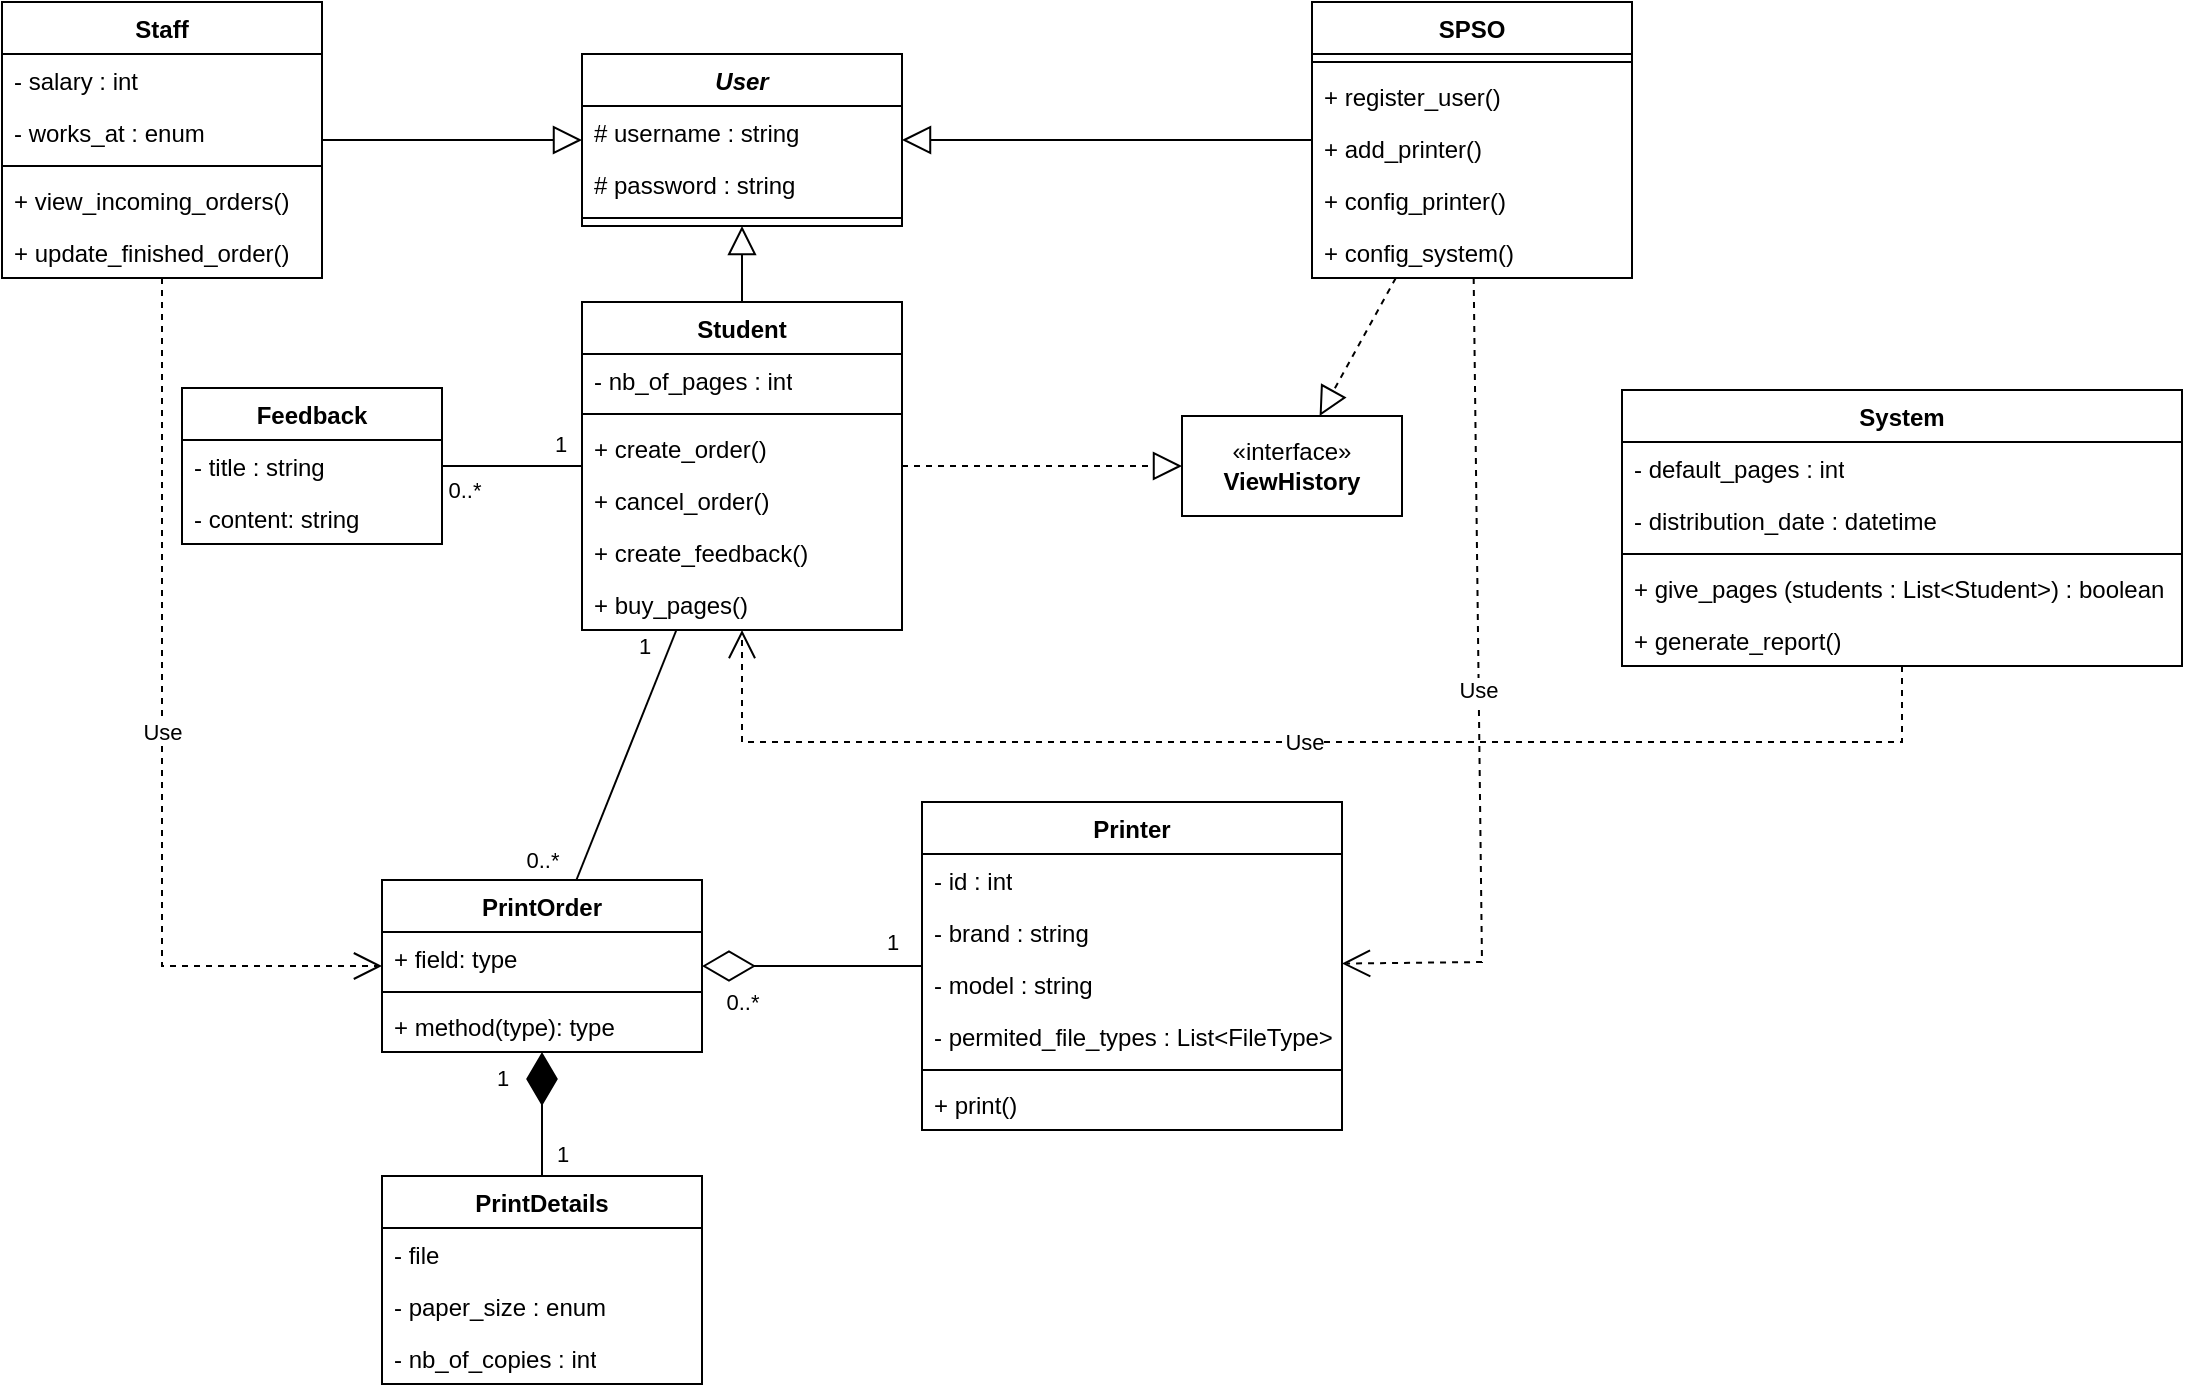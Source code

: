<mxfile version="24.8.0">
  <diagram name="Page-1" id="QpV_ZBCgFkbM0LbAUGHG">
    <mxGraphModel dx="2232" dy="1901" grid="1" gridSize="10" guides="1" tooltips="1" connect="1" arrows="1" fold="1" page="1" pageScale="1" pageWidth="827" pageHeight="1169" math="0" shadow="0">
      <root>
        <mxCell id="0" />
        <mxCell id="1" parent="0" />
        <mxCell id="NedjOIEYQv4imYiZ1fh6-1" value="&lt;i&gt;User&lt;/i&gt;" style="swimlane;fontStyle=1;align=center;verticalAlign=top;childLayout=stackLayout;horizontal=1;startSize=26;horizontalStack=0;resizeParent=1;resizeParentMax=0;resizeLast=0;collapsible=1;marginBottom=0;whiteSpace=wrap;html=1;" vertex="1" parent="1">
          <mxGeometry x="230" y="6" width="160" height="86" as="geometry" />
        </mxCell>
        <mxCell id="NedjOIEYQv4imYiZ1fh6-2" value="# username : string" style="text;strokeColor=none;fillColor=none;align=left;verticalAlign=top;spacingLeft=4;spacingRight=4;overflow=hidden;rotatable=0;points=[[0,0.5],[1,0.5]];portConstraint=eastwest;whiteSpace=wrap;html=1;" vertex="1" parent="NedjOIEYQv4imYiZ1fh6-1">
          <mxGeometry y="26" width="160" height="26" as="geometry" />
        </mxCell>
        <mxCell id="NedjOIEYQv4imYiZ1fh6-54" value="# password : string" style="text;strokeColor=none;fillColor=none;align=left;verticalAlign=top;spacingLeft=4;spacingRight=4;overflow=hidden;rotatable=0;points=[[0,0.5],[1,0.5]];portConstraint=eastwest;whiteSpace=wrap;html=1;" vertex="1" parent="NedjOIEYQv4imYiZ1fh6-1">
          <mxGeometry y="52" width="160" height="26" as="geometry" />
        </mxCell>
        <mxCell id="NedjOIEYQv4imYiZ1fh6-3" value="" style="line;strokeWidth=1;fillColor=none;align=left;verticalAlign=middle;spacingTop=-1;spacingLeft=3;spacingRight=3;rotatable=0;labelPosition=right;points=[];portConstraint=eastwest;strokeColor=inherit;" vertex="1" parent="NedjOIEYQv4imYiZ1fh6-1">
          <mxGeometry y="78" width="160" height="8" as="geometry" />
        </mxCell>
        <mxCell id="NedjOIEYQv4imYiZ1fh6-9" value="Student" style="swimlane;fontStyle=1;align=center;verticalAlign=top;childLayout=stackLayout;horizontal=1;startSize=26;horizontalStack=0;resizeParent=1;resizeParentMax=0;resizeLast=0;collapsible=1;marginBottom=0;whiteSpace=wrap;html=1;" vertex="1" parent="1">
          <mxGeometry x="230" y="130" width="160" height="164" as="geometry" />
        </mxCell>
        <mxCell id="NedjOIEYQv4imYiZ1fh6-10" value="- nb_of_pages : int" style="text;strokeColor=none;fillColor=none;align=left;verticalAlign=top;spacingLeft=4;spacingRight=4;overflow=hidden;rotatable=0;points=[[0,0.5],[1,0.5]];portConstraint=eastwest;whiteSpace=wrap;html=1;" vertex="1" parent="NedjOIEYQv4imYiZ1fh6-9">
          <mxGeometry y="26" width="160" height="26" as="geometry" />
        </mxCell>
        <mxCell id="NedjOIEYQv4imYiZ1fh6-11" value="" style="line;strokeWidth=1;fillColor=none;align=left;verticalAlign=middle;spacingTop=-1;spacingLeft=3;spacingRight=3;rotatable=0;labelPosition=right;points=[];portConstraint=eastwest;strokeColor=inherit;" vertex="1" parent="NedjOIEYQv4imYiZ1fh6-9">
          <mxGeometry y="52" width="160" height="8" as="geometry" />
        </mxCell>
        <mxCell id="NedjOIEYQv4imYiZ1fh6-12" value="+ create_order()" style="text;strokeColor=none;fillColor=none;align=left;verticalAlign=top;spacingLeft=4;spacingRight=4;overflow=hidden;rotatable=0;points=[[0,0.5],[1,0.5]];portConstraint=eastwest;whiteSpace=wrap;html=1;" vertex="1" parent="NedjOIEYQv4imYiZ1fh6-9">
          <mxGeometry y="60" width="160" height="26" as="geometry" />
        </mxCell>
        <mxCell id="NedjOIEYQv4imYiZ1fh6-91" value="+ cancel_order()" style="text;strokeColor=none;fillColor=none;align=left;verticalAlign=top;spacingLeft=4;spacingRight=4;overflow=hidden;rotatable=0;points=[[0,0.5],[1,0.5]];portConstraint=eastwest;whiteSpace=wrap;html=1;" vertex="1" parent="NedjOIEYQv4imYiZ1fh6-9">
          <mxGeometry y="86" width="160" height="26" as="geometry" />
        </mxCell>
        <mxCell id="NedjOIEYQv4imYiZ1fh6-113" value="+ create_feedback()" style="text;strokeColor=none;fillColor=none;align=left;verticalAlign=top;spacingLeft=4;spacingRight=4;overflow=hidden;rotatable=0;points=[[0,0.5],[1,0.5]];portConstraint=eastwest;whiteSpace=wrap;html=1;" vertex="1" parent="NedjOIEYQv4imYiZ1fh6-9">
          <mxGeometry y="112" width="160" height="26" as="geometry" />
        </mxCell>
        <mxCell id="NedjOIEYQv4imYiZ1fh6-114" value="+ buy_pages()" style="text;strokeColor=none;fillColor=none;align=left;verticalAlign=top;spacingLeft=4;spacingRight=4;overflow=hidden;rotatable=0;points=[[0,0.5],[1,0.5]];portConstraint=eastwest;whiteSpace=wrap;html=1;" vertex="1" parent="NedjOIEYQv4imYiZ1fh6-9">
          <mxGeometry y="138" width="160" height="26" as="geometry" />
        </mxCell>
        <mxCell id="NedjOIEYQv4imYiZ1fh6-13" value="Staff" style="swimlane;fontStyle=1;align=center;verticalAlign=top;childLayout=stackLayout;horizontal=1;startSize=26;horizontalStack=0;resizeParent=1;resizeParentMax=0;resizeLast=0;collapsible=1;marginBottom=0;whiteSpace=wrap;html=1;" vertex="1" parent="1">
          <mxGeometry x="-60" y="-20" width="160" height="138" as="geometry" />
        </mxCell>
        <mxCell id="NedjOIEYQv4imYiZ1fh6-14" value="- salary : int" style="text;strokeColor=none;fillColor=none;align=left;verticalAlign=top;spacingLeft=4;spacingRight=4;overflow=hidden;rotatable=0;points=[[0,0.5],[1,0.5]];portConstraint=eastwest;whiteSpace=wrap;html=1;" vertex="1" parent="NedjOIEYQv4imYiZ1fh6-13">
          <mxGeometry y="26" width="160" height="26" as="geometry" />
        </mxCell>
        <mxCell id="NedjOIEYQv4imYiZ1fh6-59" value="- works_at : enum" style="text;strokeColor=none;fillColor=none;align=left;verticalAlign=top;spacingLeft=4;spacingRight=4;overflow=hidden;rotatable=0;points=[[0,0.5],[1,0.5]];portConstraint=eastwest;whiteSpace=wrap;html=1;" vertex="1" parent="NedjOIEYQv4imYiZ1fh6-13">
          <mxGeometry y="52" width="160" height="26" as="geometry" />
        </mxCell>
        <mxCell id="NedjOIEYQv4imYiZ1fh6-15" value="" style="line;strokeWidth=1;fillColor=none;align=left;verticalAlign=middle;spacingTop=-1;spacingLeft=3;spacingRight=3;rotatable=0;labelPosition=right;points=[];portConstraint=eastwest;strokeColor=inherit;" vertex="1" parent="NedjOIEYQv4imYiZ1fh6-13">
          <mxGeometry y="78" width="160" height="8" as="geometry" />
        </mxCell>
        <mxCell id="NedjOIEYQv4imYiZ1fh6-112" value="+ view_incoming_orders()" style="text;strokeColor=none;fillColor=none;align=left;verticalAlign=top;spacingLeft=4;spacingRight=4;overflow=hidden;rotatable=0;points=[[0,0.5],[1,0.5]];portConstraint=eastwest;whiteSpace=wrap;html=1;" vertex="1" parent="NedjOIEYQv4imYiZ1fh6-13">
          <mxGeometry y="86" width="160" height="26" as="geometry" />
        </mxCell>
        <mxCell id="NedjOIEYQv4imYiZ1fh6-16" value="+ update_finished_order()" style="text;strokeColor=none;fillColor=none;align=left;verticalAlign=top;spacingLeft=4;spacingRight=4;overflow=hidden;rotatable=0;points=[[0,0.5],[1,0.5]];portConstraint=eastwest;whiteSpace=wrap;html=1;" vertex="1" parent="NedjOIEYQv4imYiZ1fh6-13">
          <mxGeometry y="112" width="160" height="26" as="geometry" />
        </mxCell>
        <mxCell id="NedjOIEYQv4imYiZ1fh6-17" value="SPSO" style="swimlane;fontStyle=1;align=center;verticalAlign=top;childLayout=stackLayout;horizontal=1;startSize=26;horizontalStack=0;resizeParent=1;resizeParentMax=0;resizeLast=0;collapsible=1;marginBottom=0;whiteSpace=wrap;html=1;" vertex="1" parent="1">
          <mxGeometry x="595" y="-20" width="160" height="138" as="geometry" />
        </mxCell>
        <mxCell id="NedjOIEYQv4imYiZ1fh6-19" value="" style="line;strokeWidth=1;fillColor=none;align=left;verticalAlign=middle;spacingTop=-1;spacingLeft=3;spacingRight=3;rotatable=0;labelPosition=right;points=[];portConstraint=eastwest;strokeColor=inherit;" vertex="1" parent="NedjOIEYQv4imYiZ1fh6-17">
          <mxGeometry y="26" width="160" height="8" as="geometry" />
        </mxCell>
        <mxCell id="NedjOIEYQv4imYiZ1fh6-20" value="+ register_user()" style="text;strokeColor=none;fillColor=none;align=left;verticalAlign=top;spacingLeft=4;spacingRight=4;overflow=hidden;rotatable=0;points=[[0,0.5],[1,0.5]];portConstraint=eastwest;whiteSpace=wrap;html=1;" vertex="1" parent="NedjOIEYQv4imYiZ1fh6-17">
          <mxGeometry y="34" width="160" height="26" as="geometry" />
        </mxCell>
        <mxCell id="NedjOIEYQv4imYiZ1fh6-72" value="+ add_printer()" style="text;strokeColor=none;fillColor=none;align=left;verticalAlign=top;spacingLeft=4;spacingRight=4;overflow=hidden;rotatable=0;points=[[0,0.5],[1,0.5]];portConstraint=eastwest;whiteSpace=wrap;html=1;" vertex="1" parent="NedjOIEYQv4imYiZ1fh6-17">
          <mxGeometry y="60" width="160" height="26" as="geometry" />
        </mxCell>
        <mxCell id="NedjOIEYQv4imYiZ1fh6-73" value="+ config_printer()" style="text;strokeColor=none;fillColor=none;align=left;verticalAlign=top;spacingLeft=4;spacingRight=4;overflow=hidden;rotatable=0;points=[[0,0.5],[1,0.5]];portConstraint=eastwest;whiteSpace=wrap;html=1;" vertex="1" parent="NedjOIEYQv4imYiZ1fh6-17">
          <mxGeometry y="86" width="160" height="26" as="geometry" />
        </mxCell>
        <mxCell id="NedjOIEYQv4imYiZ1fh6-78" value="+ config_system()" style="text;strokeColor=none;fillColor=none;align=left;verticalAlign=top;spacingLeft=4;spacingRight=4;overflow=hidden;rotatable=0;points=[[0,0.5],[1,0.5]];portConstraint=eastwest;whiteSpace=wrap;html=1;" vertex="1" parent="NedjOIEYQv4imYiZ1fh6-17">
          <mxGeometry y="112" width="160" height="26" as="geometry" />
        </mxCell>
        <mxCell id="NedjOIEYQv4imYiZ1fh6-21" value="PrintOrder" style="swimlane;fontStyle=1;align=center;verticalAlign=top;childLayout=stackLayout;horizontal=1;startSize=26;horizontalStack=0;resizeParent=1;resizeParentMax=0;resizeLast=0;collapsible=1;marginBottom=0;whiteSpace=wrap;html=1;" vertex="1" parent="1">
          <mxGeometry x="130" y="419" width="160" height="86" as="geometry" />
        </mxCell>
        <mxCell id="NedjOIEYQv4imYiZ1fh6-22" value="+ field: type" style="text;strokeColor=none;fillColor=none;align=left;verticalAlign=top;spacingLeft=4;spacingRight=4;overflow=hidden;rotatable=0;points=[[0,0.5],[1,0.5]];portConstraint=eastwest;whiteSpace=wrap;html=1;" vertex="1" parent="NedjOIEYQv4imYiZ1fh6-21">
          <mxGeometry y="26" width="160" height="26" as="geometry" />
        </mxCell>
        <mxCell id="NedjOIEYQv4imYiZ1fh6-23" value="" style="line;strokeWidth=1;fillColor=none;align=left;verticalAlign=middle;spacingTop=-1;spacingLeft=3;spacingRight=3;rotatable=0;labelPosition=right;points=[];portConstraint=eastwest;strokeColor=inherit;" vertex="1" parent="NedjOIEYQv4imYiZ1fh6-21">
          <mxGeometry y="52" width="160" height="8" as="geometry" />
        </mxCell>
        <mxCell id="NedjOIEYQv4imYiZ1fh6-24" value="+ method(type): type" style="text;strokeColor=none;fillColor=none;align=left;verticalAlign=top;spacingLeft=4;spacingRight=4;overflow=hidden;rotatable=0;points=[[0,0.5],[1,0.5]];portConstraint=eastwest;whiteSpace=wrap;html=1;" vertex="1" parent="NedjOIEYQv4imYiZ1fh6-21">
          <mxGeometry y="60" width="160" height="26" as="geometry" />
        </mxCell>
        <mxCell id="NedjOIEYQv4imYiZ1fh6-25" value="Printer" style="swimlane;fontStyle=1;align=center;verticalAlign=top;childLayout=stackLayout;horizontal=1;startSize=26;horizontalStack=0;resizeParent=1;resizeParentMax=0;resizeLast=0;collapsible=1;marginBottom=0;whiteSpace=wrap;html=1;" vertex="1" parent="1">
          <mxGeometry x="400" y="380" width="210" height="164" as="geometry" />
        </mxCell>
        <mxCell id="NedjOIEYQv4imYiZ1fh6-26" value="- id : int" style="text;strokeColor=none;fillColor=none;align=left;verticalAlign=top;spacingLeft=4;spacingRight=4;overflow=hidden;rotatable=0;points=[[0,0.5],[1,0.5]];portConstraint=eastwest;whiteSpace=wrap;html=1;" vertex="1" parent="NedjOIEYQv4imYiZ1fh6-25">
          <mxGeometry y="26" width="210" height="26" as="geometry" />
        </mxCell>
        <mxCell id="NedjOIEYQv4imYiZ1fh6-74" value="- brand : string" style="text;strokeColor=none;fillColor=none;align=left;verticalAlign=top;spacingLeft=4;spacingRight=4;overflow=hidden;rotatable=0;points=[[0,0.5],[1,0.5]];portConstraint=eastwest;whiteSpace=wrap;html=1;" vertex="1" parent="NedjOIEYQv4imYiZ1fh6-25">
          <mxGeometry y="52" width="210" height="26" as="geometry" />
        </mxCell>
        <mxCell id="NedjOIEYQv4imYiZ1fh6-75" value="- model : string" style="text;strokeColor=none;fillColor=none;align=left;verticalAlign=top;spacingLeft=4;spacingRight=4;overflow=hidden;rotatable=0;points=[[0,0.5],[1,0.5]];portConstraint=eastwest;whiteSpace=wrap;html=1;" vertex="1" parent="NedjOIEYQv4imYiZ1fh6-25">
          <mxGeometry y="78" width="210" height="26" as="geometry" />
        </mxCell>
        <mxCell id="NedjOIEYQv4imYiZ1fh6-76" value="- permited_file_types : List&amp;lt;FileType&amp;gt;" style="text;strokeColor=none;fillColor=none;align=left;verticalAlign=top;spacingLeft=4;spacingRight=4;overflow=hidden;rotatable=0;points=[[0,0.5],[1,0.5]];portConstraint=eastwest;whiteSpace=wrap;html=1;" vertex="1" parent="NedjOIEYQv4imYiZ1fh6-25">
          <mxGeometry y="104" width="210" height="26" as="geometry" />
        </mxCell>
        <mxCell id="NedjOIEYQv4imYiZ1fh6-27" value="" style="line;strokeWidth=1;fillColor=none;align=left;verticalAlign=middle;spacingTop=-1;spacingLeft=3;spacingRight=3;rotatable=0;labelPosition=right;points=[];portConstraint=eastwest;strokeColor=inherit;" vertex="1" parent="NedjOIEYQv4imYiZ1fh6-25">
          <mxGeometry y="130" width="210" height="8" as="geometry" />
        </mxCell>
        <mxCell id="NedjOIEYQv4imYiZ1fh6-28" value="+ print()" style="text;strokeColor=none;fillColor=none;align=left;verticalAlign=top;spacingLeft=4;spacingRight=4;overflow=hidden;rotatable=0;points=[[0,0.5],[1,0.5]];portConstraint=eastwest;whiteSpace=wrap;html=1;" vertex="1" parent="NedjOIEYQv4imYiZ1fh6-25">
          <mxGeometry y="138" width="210" height="26" as="geometry" />
        </mxCell>
        <mxCell id="NedjOIEYQv4imYiZ1fh6-33" value="PrintDetails" style="swimlane;fontStyle=1;align=center;verticalAlign=top;childLayout=stackLayout;horizontal=1;startSize=26;horizontalStack=0;resizeParent=1;resizeParentMax=0;resizeLast=0;collapsible=1;marginBottom=0;whiteSpace=wrap;html=1;" vertex="1" parent="1">
          <mxGeometry x="130" y="567" width="160" height="104" as="geometry" />
        </mxCell>
        <mxCell id="NedjOIEYQv4imYiZ1fh6-34" value="- file&lt;span style=&quot;caret-color: rgba(0, 0, 0, 0); color: rgba(0, 0, 0, 0); font-family: monospace; font-size: 0px; white-space: nowrap;&quot;&gt;%3CmxGraphModel%3E%3Croot%3E%3CmxCell%20id%3D%220%22%2F%3E%3CmxCell%20id%3D%221%22%20parent%3D%220%22%2F%3E%3CmxCell%20id%3D%222%22%20value%3D%22%2B%20give_pages%20(students%20%3A%20List%26amp%3Blt%3BStudent%26amp%3Bgt%3B)%20%3A%20boolean%22%20style%3D%22text%3BstrokeColor%3Dnone%3BfillColor%3Dnone%3Balign%3Dleft%3BverticalAlign%3Dtop%3BspacingLeft%3D4%3BspacingRight%3D4%3Boverflow%3Dhidden%3Brotatable%3D0%3Bpoints%3D%5B%5B0%2C0.5%5D%2C%5B1%2C0.5%5D%5D%3BportConstraint%3Deastwest%3BwhiteSpace%3Dwrap%3Bhtml%3D1%3B%22%20vertex%3D%221%22%20parent%3D%221%22%3E%3CmxGeometry%20x%3D%22800%22%20y%3D%22240%22%20width%3D%22280%22%20height%3D%2226%22%20as%3D%22geometry%22%2F%3E%3C%2FmxCell%3E%3C%2Froot%3E%3C%2FmxGraphModel%3E&lt;/span&gt;" style="text;strokeColor=none;fillColor=none;align=left;verticalAlign=top;spacingLeft=4;spacingRight=4;overflow=hidden;rotatable=0;points=[[0,0.5],[1,0.5]];portConstraint=eastwest;whiteSpace=wrap;html=1;" vertex="1" parent="NedjOIEYQv4imYiZ1fh6-33">
          <mxGeometry y="26" width="160" height="26" as="geometry" />
        </mxCell>
        <mxCell id="NedjOIEYQv4imYiZ1fh6-87" value="- paper_size : enum" style="text;strokeColor=none;fillColor=none;align=left;verticalAlign=top;spacingLeft=4;spacingRight=4;overflow=hidden;rotatable=0;points=[[0,0.5],[1,0.5]];portConstraint=eastwest;whiteSpace=wrap;html=1;" vertex="1" parent="NedjOIEYQv4imYiZ1fh6-33">
          <mxGeometry y="52" width="160" height="26" as="geometry" />
        </mxCell>
        <mxCell id="NedjOIEYQv4imYiZ1fh6-88" value="- nb_of_copies : int" style="text;strokeColor=none;fillColor=none;align=left;verticalAlign=top;spacingLeft=4;spacingRight=4;overflow=hidden;rotatable=0;points=[[0,0.5],[1,0.5]];portConstraint=eastwest;whiteSpace=wrap;html=1;" vertex="1" parent="NedjOIEYQv4imYiZ1fh6-33">
          <mxGeometry y="78" width="160" height="26" as="geometry" />
        </mxCell>
        <mxCell id="NedjOIEYQv4imYiZ1fh6-45" value="Feedback" style="swimlane;fontStyle=1;align=center;verticalAlign=top;childLayout=stackLayout;horizontal=1;startSize=26;horizontalStack=0;resizeParent=1;resizeParentMax=0;resizeLast=0;collapsible=1;marginBottom=0;whiteSpace=wrap;html=1;" vertex="1" parent="1">
          <mxGeometry x="30" y="173" width="130" height="78" as="geometry" />
        </mxCell>
        <mxCell id="NedjOIEYQv4imYiZ1fh6-46" value="- title : string" style="text;strokeColor=none;fillColor=none;align=left;verticalAlign=top;spacingLeft=4;spacingRight=4;overflow=hidden;rotatable=0;points=[[0,0.5],[1,0.5]];portConstraint=eastwest;whiteSpace=wrap;html=1;" vertex="1" parent="NedjOIEYQv4imYiZ1fh6-45">
          <mxGeometry y="26" width="130" height="26" as="geometry" />
        </mxCell>
        <mxCell id="NedjOIEYQv4imYiZ1fh6-77" value="- content: string" style="text;strokeColor=none;fillColor=none;align=left;verticalAlign=top;spacingLeft=4;spacingRight=4;overflow=hidden;rotatable=0;points=[[0,0.5],[1,0.5]];portConstraint=eastwest;whiteSpace=wrap;html=1;" vertex="1" parent="NedjOIEYQv4imYiZ1fh6-45">
          <mxGeometry y="52" width="130" height="26" as="geometry" />
        </mxCell>
        <mxCell id="NedjOIEYQv4imYiZ1fh6-49" value="" style="edgeStyle=none;html=1;endSize=12;endArrow=block;endFill=0;rounded=0;" edge="1" parent="1" source="NedjOIEYQv4imYiZ1fh6-13" target="NedjOIEYQv4imYiZ1fh6-1">
          <mxGeometry width="160" relative="1" as="geometry">
            <mxPoint x="530" y="520" as="sourcePoint" />
            <mxPoint x="690" y="520" as="targetPoint" />
          </mxGeometry>
        </mxCell>
        <mxCell id="NedjOIEYQv4imYiZ1fh6-51" value="" style="edgeStyle=none;html=1;endSize=12;endArrow=block;endFill=0;rounded=0;" edge="1" parent="1" source="NedjOIEYQv4imYiZ1fh6-17" target="NedjOIEYQv4imYiZ1fh6-1">
          <mxGeometry width="160" relative="1" as="geometry">
            <mxPoint x="210" y="220" as="sourcePoint" />
            <mxPoint x="310" y="166" as="targetPoint" />
          </mxGeometry>
        </mxCell>
        <mxCell id="NedjOIEYQv4imYiZ1fh6-57" value="" style="endArrow=diamondThin;endFill=1;endSize=24;html=1;rounded=0;" edge="1" parent="1" source="NedjOIEYQv4imYiZ1fh6-33" target="NedjOIEYQv4imYiZ1fh6-21">
          <mxGeometry width="160" relative="1" as="geometry">
            <mxPoint x="370" y="449" as="sourcePoint" />
            <mxPoint x="530" y="449" as="targetPoint" />
          </mxGeometry>
        </mxCell>
        <mxCell id="NedjOIEYQv4imYiZ1fh6-110" value="1" style="edgeLabel;html=1;align=center;verticalAlign=middle;resizable=0;points=[];" vertex="1" connectable="0" parent="NedjOIEYQv4imYiZ1fh6-57">
          <mxGeometry x="-0.065" relative="1" as="geometry">
            <mxPoint x="-20" y="-20" as="offset" />
          </mxGeometry>
        </mxCell>
        <mxCell id="NedjOIEYQv4imYiZ1fh6-111" value="1" style="edgeLabel;html=1;align=center;verticalAlign=middle;resizable=0;points=[];" vertex="1" connectable="0" parent="NedjOIEYQv4imYiZ1fh6-57">
          <mxGeometry x="-0.629" relative="1" as="geometry">
            <mxPoint x="10" as="offset" />
          </mxGeometry>
        </mxCell>
        <mxCell id="NedjOIEYQv4imYiZ1fh6-58" value="" style="endArrow=diamondThin;endFill=0;endSize=24;html=1;rounded=0;" edge="1" parent="1" source="NedjOIEYQv4imYiZ1fh6-25" target="NedjOIEYQv4imYiZ1fh6-21">
          <mxGeometry width="160" relative="1" as="geometry">
            <mxPoint x="370" y="609" as="sourcePoint" />
            <mxPoint x="530" y="609" as="targetPoint" />
          </mxGeometry>
        </mxCell>
        <mxCell id="NedjOIEYQv4imYiZ1fh6-108" value="1" style="edgeLabel;html=1;align=center;verticalAlign=middle;resizable=0;points=[];" vertex="1" connectable="0" parent="NedjOIEYQv4imYiZ1fh6-58">
          <mxGeometry x="-0.727" y="1" relative="1" as="geometry">
            <mxPoint y="-13" as="offset" />
          </mxGeometry>
        </mxCell>
        <mxCell id="NedjOIEYQv4imYiZ1fh6-109" value="0..*" style="edgeLabel;html=1;align=center;verticalAlign=middle;resizable=0;points=[];" vertex="1" connectable="0" parent="NedjOIEYQv4imYiZ1fh6-58">
          <mxGeometry x="0.385" y="-2" relative="1" as="geometry">
            <mxPoint x="-14" y="20" as="offset" />
          </mxGeometry>
        </mxCell>
        <mxCell id="NedjOIEYQv4imYiZ1fh6-60" value="«interface»&lt;br&gt;&lt;b&gt;ViewHistory&lt;/b&gt;" style="html=1;whiteSpace=wrap;" vertex="1" parent="1">
          <mxGeometry x="530" y="187" width="110" height="50" as="geometry" />
        </mxCell>
        <mxCell id="NedjOIEYQv4imYiZ1fh6-79" value="System" style="swimlane;fontStyle=1;align=center;verticalAlign=top;childLayout=stackLayout;horizontal=1;startSize=26;horizontalStack=0;resizeParent=1;resizeParentMax=0;resizeLast=0;collapsible=1;marginBottom=0;whiteSpace=wrap;html=1;" vertex="1" parent="1">
          <mxGeometry x="750" y="174" width="280" height="138" as="geometry" />
        </mxCell>
        <mxCell id="NedjOIEYQv4imYiZ1fh6-89" value="- default_pages : int" style="text;strokeColor=none;fillColor=none;align=left;verticalAlign=top;spacingLeft=4;spacingRight=4;overflow=hidden;rotatable=0;points=[[0,0.5],[1,0.5]];portConstraint=eastwest;whiteSpace=wrap;html=1;" vertex="1" parent="NedjOIEYQv4imYiZ1fh6-79">
          <mxGeometry y="26" width="280" height="26" as="geometry" />
        </mxCell>
        <mxCell id="NedjOIEYQv4imYiZ1fh6-80" value="- distribution_date : datetime" style="text;strokeColor=none;fillColor=none;align=left;verticalAlign=top;spacingLeft=4;spacingRight=4;overflow=hidden;rotatable=0;points=[[0,0.5],[1,0.5]];portConstraint=eastwest;whiteSpace=wrap;html=1;" vertex="1" parent="NedjOIEYQv4imYiZ1fh6-79">
          <mxGeometry y="52" width="280" height="26" as="geometry" />
        </mxCell>
        <mxCell id="NedjOIEYQv4imYiZ1fh6-81" value="" style="line;strokeWidth=1;fillColor=none;align=left;verticalAlign=middle;spacingTop=-1;spacingLeft=3;spacingRight=3;rotatable=0;labelPosition=right;points=[];portConstraint=eastwest;strokeColor=inherit;" vertex="1" parent="NedjOIEYQv4imYiZ1fh6-79">
          <mxGeometry y="78" width="280" height="8" as="geometry" />
        </mxCell>
        <mxCell id="NedjOIEYQv4imYiZ1fh6-82" value="+ give_pages (students : List&amp;lt;Student&amp;gt;) : boolean" style="text;strokeColor=none;fillColor=none;align=left;verticalAlign=top;spacingLeft=4;spacingRight=4;overflow=hidden;rotatable=0;points=[[0,0.5],[1,0.5]];portConstraint=eastwest;whiteSpace=wrap;html=1;" vertex="1" parent="NedjOIEYQv4imYiZ1fh6-79">
          <mxGeometry y="86" width="280" height="26" as="geometry" />
        </mxCell>
        <mxCell id="NedjOIEYQv4imYiZ1fh6-86" value="+ generate_report()" style="text;strokeColor=none;fillColor=none;align=left;verticalAlign=top;spacingLeft=4;spacingRight=4;overflow=hidden;rotatable=0;points=[[0,0.5],[1,0.5]];portConstraint=eastwest;whiteSpace=wrap;html=1;" vertex="1" parent="NedjOIEYQv4imYiZ1fh6-79">
          <mxGeometry y="112" width="280" height="26" as="geometry" />
        </mxCell>
        <mxCell id="NedjOIEYQv4imYiZ1fh6-83" value="" style="endArrow=block;dashed=1;endFill=0;endSize=12;html=1;rounded=0;" edge="1" parent="1" source="NedjOIEYQv4imYiZ1fh6-9" target="NedjOIEYQv4imYiZ1fh6-60">
          <mxGeometry width="160" relative="1" as="geometry">
            <mxPoint x="410" y="270" as="sourcePoint" />
            <mxPoint x="570" y="270" as="targetPoint" />
          </mxGeometry>
        </mxCell>
        <mxCell id="NedjOIEYQv4imYiZ1fh6-84" value="" style="endArrow=block;dashed=1;endFill=0;endSize=12;html=1;rounded=0;" edge="1" parent="1" source="NedjOIEYQv4imYiZ1fh6-17" target="NedjOIEYQv4imYiZ1fh6-60">
          <mxGeometry width="160" relative="1" as="geometry">
            <mxPoint x="440" y="253" as="sourcePoint" />
            <mxPoint x="605" y="253" as="targetPoint" />
          </mxGeometry>
        </mxCell>
        <mxCell id="NedjOIEYQv4imYiZ1fh6-50" value="" style="edgeStyle=none;html=1;endSize=12;endArrow=block;endFill=0;rounded=0;" edge="1" parent="1" source="NedjOIEYQv4imYiZ1fh6-9" target="NedjOIEYQv4imYiZ1fh6-1">
          <mxGeometry width="160" relative="1" as="geometry">
            <mxPoint x="350" y="118" as="sourcePoint" />
            <mxPoint x="280" y="76" as="targetPoint" />
          </mxGeometry>
        </mxCell>
        <mxCell id="NedjOIEYQv4imYiZ1fh6-93" value="Use" style="endArrow=open;endSize=12;dashed=1;html=1;rounded=0;" edge="1" parent="1" source="NedjOIEYQv4imYiZ1fh6-17" target="NedjOIEYQv4imYiZ1fh6-25">
          <mxGeometry width="160" relative="1" as="geometry">
            <mxPoint x="700" y="10" as="sourcePoint" />
            <mxPoint x="580" y="330" as="targetPoint" />
            <Array as="points">
              <mxPoint x="680" y="460" />
            </Array>
          </mxGeometry>
        </mxCell>
        <mxCell id="NedjOIEYQv4imYiZ1fh6-94" value="Use" style="endArrow=open;endSize=12;dashed=1;html=1;rounded=0;" edge="1" parent="1" source="NedjOIEYQv4imYiZ1fh6-13" target="NedjOIEYQv4imYiZ1fh6-21">
          <mxGeometry width="160" relative="1" as="geometry">
            <mxPoint x="420" y="330" as="sourcePoint" />
            <mxPoint x="580" y="330" as="targetPoint" />
            <Array as="points">
              <mxPoint x="20" y="462" />
            </Array>
          </mxGeometry>
        </mxCell>
        <mxCell id="NedjOIEYQv4imYiZ1fh6-95" value="Use" style="endArrow=open;endSize=12;dashed=1;html=1;rounded=0;" edge="1" parent="1" source="NedjOIEYQv4imYiZ1fh6-79" target="NedjOIEYQv4imYiZ1fh6-9">
          <mxGeometry width="160" relative="1" as="geometry">
            <mxPoint x="470" y="320" as="sourcePoint" />
            <mxPoint x="630" y="320" as="targetPoint" />
            <Array as="points">
              <mxPoint x="890" y="350" />
              <mxPoint x="310" y="350" />
            </Array>
          </mxGeometry>
        </mxCell>
        <mxCell id="NedjOIEYQv4imYiZ1fh6-98" value="" style="endArrow=none;html=1;rounded=0;" edge="1" parent="1" source="NedjOIEYQv4imYiZ1fh6-9" target="NedjOIEYQv4imYiZ1fh6-21">
          <mxGeometry relative="1" as="geometry">
            <mxPoint x="460" y="330" as="sourcePoint" />
            <mxPoint x="620" y="330" as="targetPoint" />
          </mxGeometry>
        </mxCell>
        <mxCell id="NedjOIEYQv4imYiZ1fh6-104" value="0..*" style="edgeLabel;html=1;align=center;verticalAlign=middle;resizable=0;points=[];" vertex="1" connectable="0" parent="NedjOIEYQv4imYiZ1fh6-98">
          <mxGeometry x="0.8" y="-1" relative="1" as="geometry">
            <mxPoint x="-22" y="3" as="offset" />
          </mxGeometry>
        </mxCell>
        <mxCell id="NedjOIEYQv4imYiZ1fh6-105" value="1" style="edgeLabel;html=1;align=center;verticalAlign=middle;resizable=0;points=[];" vertex="1" connectable="0" parent="NedjOIEYQv4imYiZ1fh6-98">
          <mxGeometry x="-0.675" y="1" relative="1" as="geometry">
            <mxPoint x="-9" y="-13" as="offset" />
          </mxGeometry>
        </mxCell>
        <mxCell id="NedjOIEYQv4imYiZ1fh6-101" value="" style="endArrow=none;html=1;rounded=0;" edge="1" parent="1" source="NedjOIEYQv4imYiZ1fh6-45" target="NedjOIEYQv4imYiZ1fh6-9">
          <mxGeometry relative="1" as="geometry">
            <mxPoint x="300" y="340" as="sourcePoint" />
            <mxPoint x="460" y="340" as="targetPoint" />
          </mxGeometry>
        </mxCell>
        <mxCell id="NedjOIEYQv4imYiZ1fh6-106" value="0..*" style="edgeLabel;html=1;align=center;verticalAlign=middle;resizable=0;points=[];" vertex="1" connectable="0" parent="NedjOIEYQv4imYiZ1fh6-101">
          <mxGeometry x="-0.7" relative="1" as="geometry">
            <mxPoint y="12" as="offset" />
          </mxGeometry>
        </mxCell>
        <mxCell id="NedjOIEYQv4imYiZ1fh6-107" value="1" style="edgeLabel;html=1;align=center;verticalAlign=middle;resizable=0;points=[];" vertex="1" connectable="0" parent="NedjOIEYQv4imYiZ1fh6-101">
          <mxGeometry x="0.681" relative="1" as="geometry">
            <mxPoint y="-11" as="offset" />
          </mxGeometry>
        </mxCell>
      </root>
    </mxGraphModel>
  </diagram>
</mxfile>
